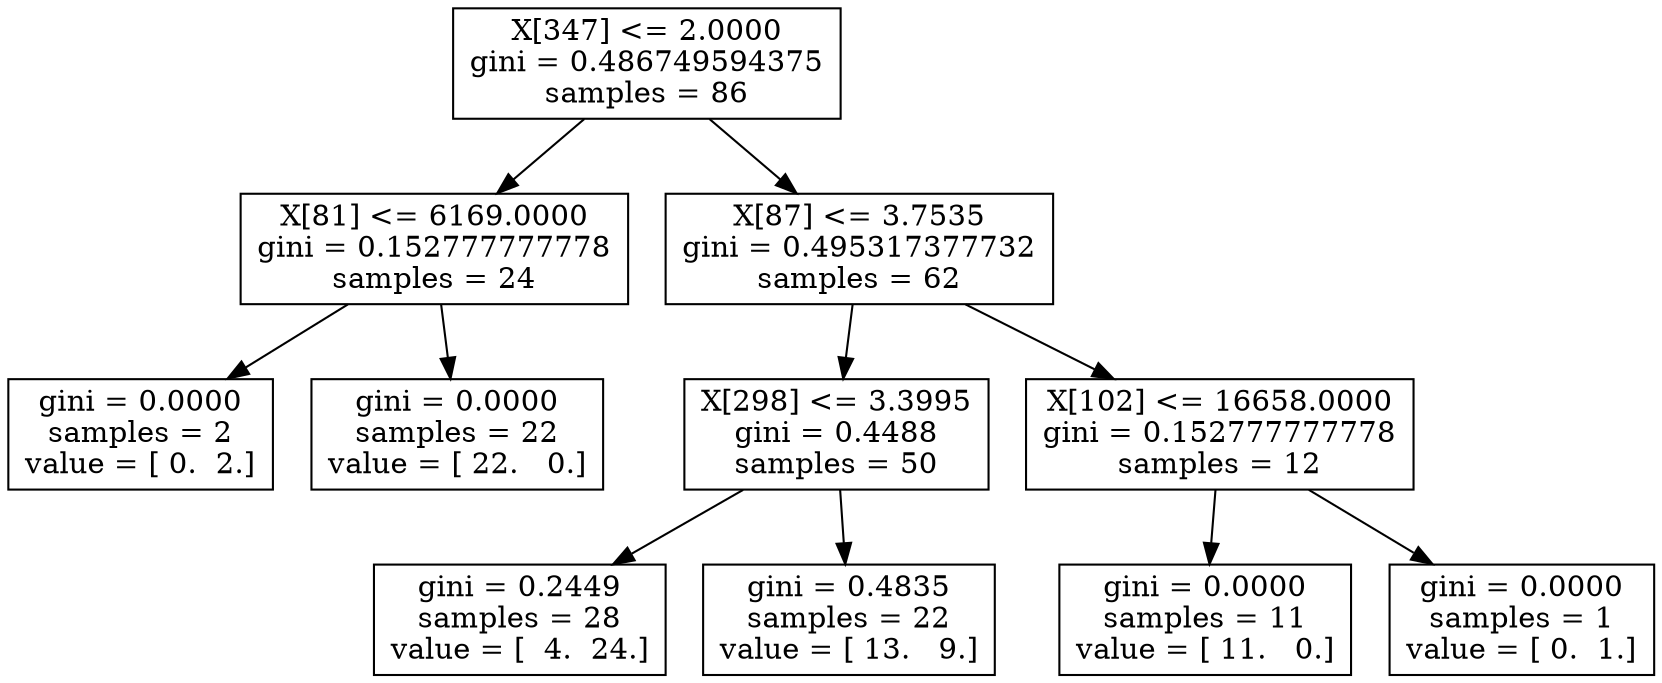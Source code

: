 digraph Tree {
0 [label="X[347] <= 2.0000\ngini = 0.486749594375\nsamples = 86", shape="box"] ;
1 [label="X[81] <= 6169.0000\ngini = 0.152777777778\nsamples = 24", shape="box"] ;
0 -> 1 ;
2 [label="gini = 0.0000\nsamples = 2\nvalue = [ 0.  2.]", shape="box"] ;
1 -> 2 ;
3 [label="gini = 0.0000\nsamples = 22\nvalue = [ 22.   0.]", shape="box"] ;
1 -> 3 ;
4 [label="X[87] <= 3.7535\ngini = 0.495317377732\nsamples = 62", shape="box"] ;
0 -> 4 ;
5 [label="X[298] <= 3.3995\ngini = 0.4488\nsamples = 50", shape="box"] ;
4 -> 5 ;
6 [label="gini = 0.2449\nsamples = 28\nvalue = [  4.  24.]", shape="box"] ;
5 -> 6 ;
7 [label="gini = 0.4835\nsamples = 22\nvalue = [ 13.   9.]", shape="box"] ;
5 -> 7 ;
8 [label="X[102] <= 16658.0000\ngini = 0.152777777778\nsamples = 12", shape="box"] ;
4 -> 8 ;
9 [label="gini = 0.0000\nsamples = 11\nvalue = [ 11.   0.]", shape="box"] ;
8 -> 9 ;
10 [label="gini = 0.0000\nsamples = 1\nvalue = [ 0.  1.]", shape="box"] ;
8 -> 10 ;
}